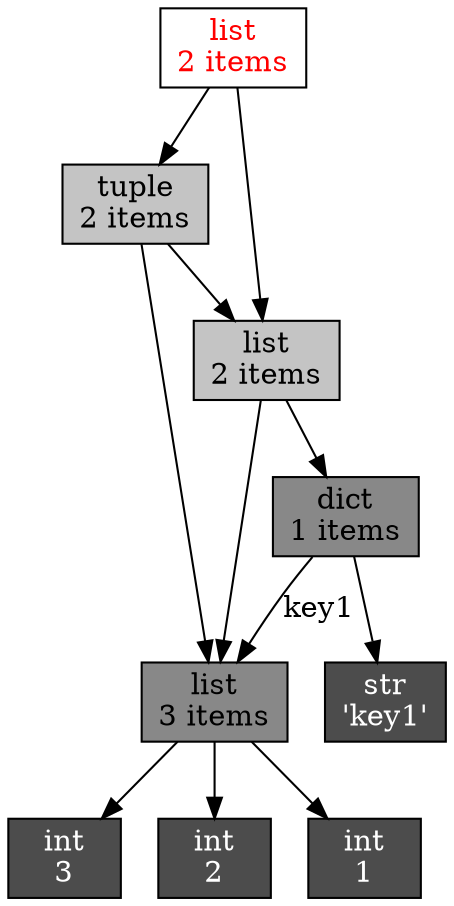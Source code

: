 digraph ObjectGraph {
  node[shape=box, style=filled, fillcolor=white];
  o49492488[fontcolor=red];
  o49492488[label="list\n2 items"];
  o49492488[fillcolor="0,0,1"];
  o49492488 -> o49492808;
  o49492488 -> o49495112;
  o49492808[label="tuple\n2 items"];
  o49492808[fillcolor="0,0,0.766667"];
  o49492808 -> o49495112;
  o49492808 -> o49470792;
  o49495112[label="list\n2 items"];
  o49495112[fillcolor="0,0,0.766667"];
  o49495112 -> o49522888;
  o49495112 -> o49470792;
  o49470792[label="list\n3 items"];
  o49470792[fillcolor="0,0,0.533333"];
  o49470792 -> o44066648;
  o49470792 -> o44066672;
  o49470792 -> o44066696;
  o49522888[label="dict\n1 items"];
  o49522888[fillcolor="0,0,0.533333"];
  o49522888 -> o49788808;
  o49522888 -> o49470792 [label="key1",weight=2];
  o44066648[label="int\n3"];
  o44066648[fillcolor="0,0,0.3"];
  o44066648[fontcolor=white];
  o44066672[label="int\n2"];
  o44066672[fillcolor="0,0,0.3"];
  o44066672[fontcolor=white];
  o44066696[label="int\n1"];
  o44066696[fillcolor="0,0,0.3"];
  o44066696[fontcolor=white];
  o49788808[label="str\n'key1'"];
  o49788808[fillcolor="0,0,0.3"];
  o49788808[fontcolor=white];
}
